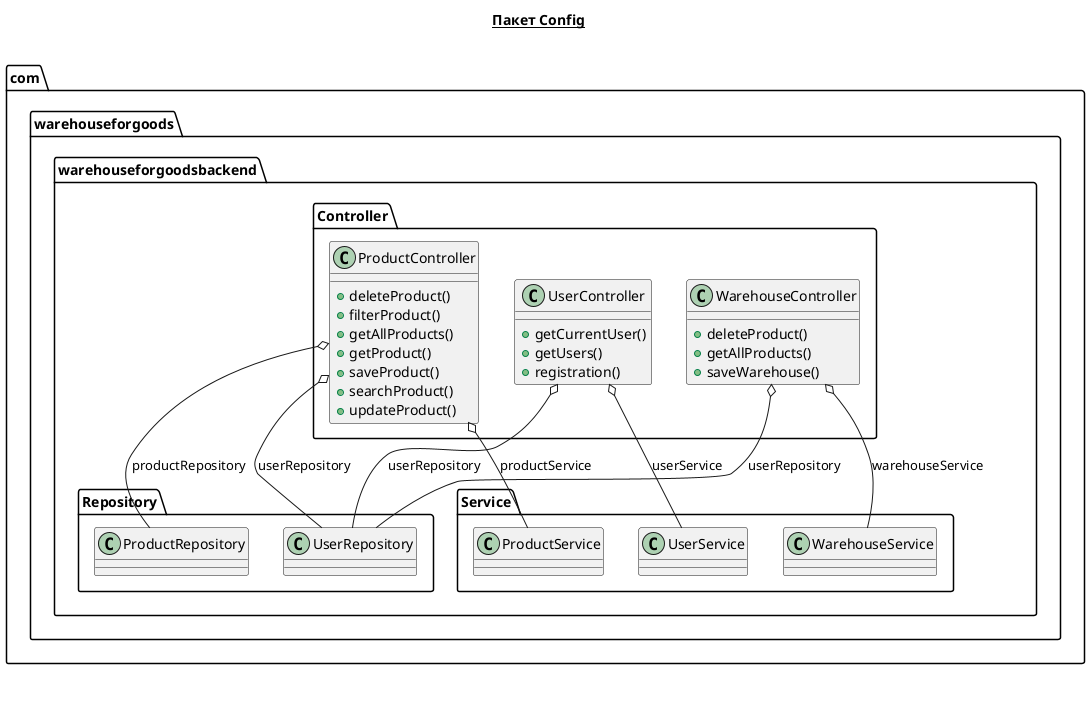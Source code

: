 @startuml

title __Пакет Config__\n


        class com.warehouseforgoods.warehouseforgoodsbackend.Controller.ProductController {
            + deleteProduct()
            + filterProduct()
            + getAllProducts()
            + getProduct()
            + saveProduct()
            + searchProduct()
            + updateProduct()
        }



  


        class com.warehouseforgoods.warehouseforgoodsbackend.Controller.UserController {
            + getCurrentUser()
            + getUsers()
            + registration()
        }



  


        class com.warehouseforgoods.warehouseforgoodsbackend.Controller.WarehouseController {
            + deleteProduct()
            + getAllProducts()
            + saveWarehouse()
        }



  

  com.warehouseforgoods.warehouseforgoodsbackend.Controller.ProductController o-- com.warehouseforgoods.warehouseforgoodsbackend.Repository.ProductRepository : productRepository
  com.warehouseforgoods.warehouseforgoodsbackend.Controller.ProductController o-- com.warehouseforgoods.warehouseforgoodsbackend.Service.ProductService : productService
  com.warehouseforgoods.warehouseforgoodsbackend.Controller.ProductController o-- com.warehouseforgoods.warehouseforgoodsbackend.Repository.UserRepository : userRepository
  com.warehouseforgoods.warehouseforgoodsbackend.Controller.UserController o-- com.warehouseforgoods.warehouseforgoodsbackend.Repository.UserRepository : userRepository
  com.warehouseforgoods.warehouseforgoodsbackend.Controller.UserController o-- com.warehouseforgoods.warehouseforgoodsbackend.Service.UserService : userService
  com.warehouseforgoods.warehouseforgoodsbackend.Controller.WarehouseController o-- com.warehouseforgoods.warehouseforgoodsbackend.Repository.UserRepository : userRepository
  com.warehouseforgoods.warehouseforgoodsbackend.Controller.WarehouseController o-- com.warehouseforgoods.warehouseforgoodsbackend.Service.WarehouseService : warehouseService


right footer


endfooter

@enduml
